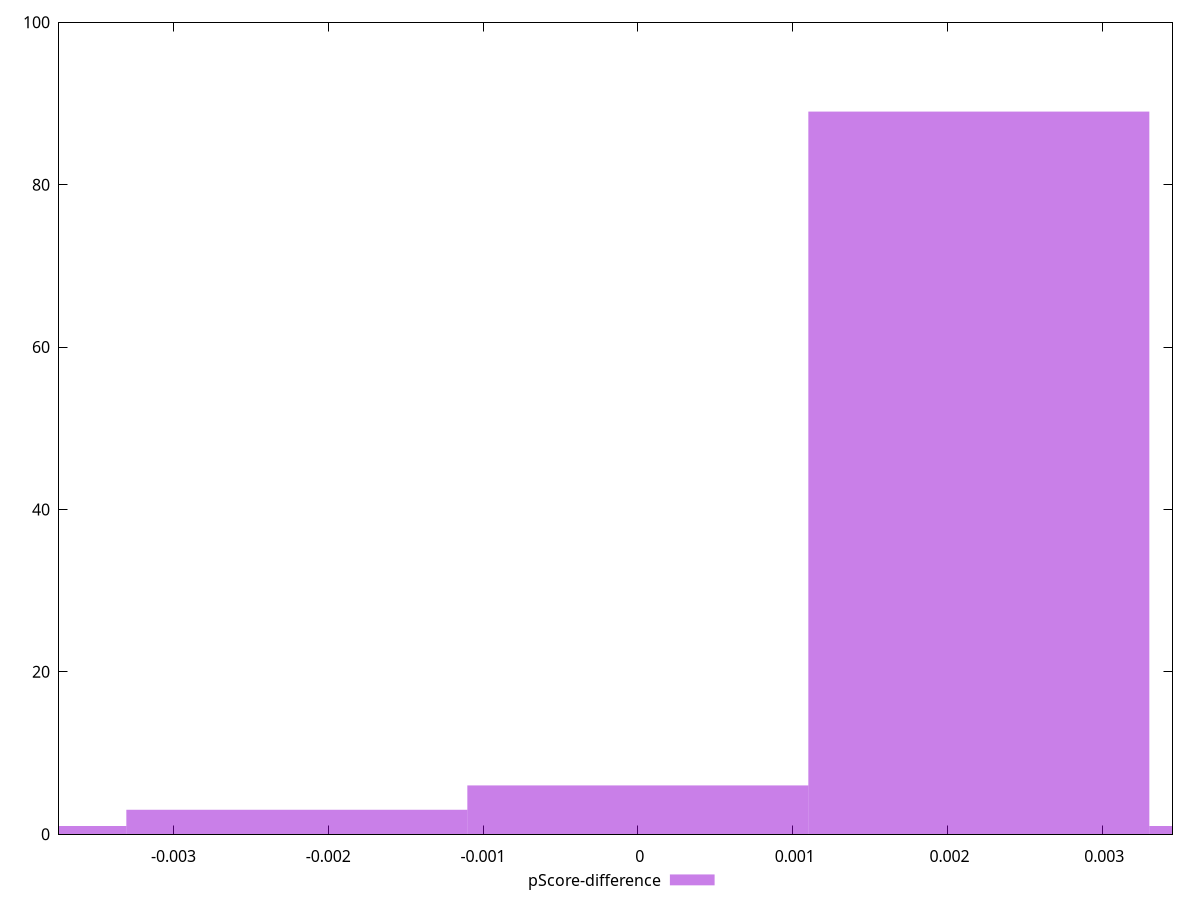 reset

$pScoreDifference <<EOF
0.0022027777458644227 89
-0.0022027777458644227 3
0.004405555491728845 1
0 6
-0.004405555491728845 1
EOF

set key outside below
set boxwidth 0.0022027777458644227
set xrange [-0.0037391615482569307:0.003453745564102051]
set yrange [0:100]
set trange [0:100]
set style fill transparent solid 0.5 noborder
set terminal svg size 640, 490 enhanced background rgb 'white'
set output "report_00017_2021-02-10T15-08-03.406Z/first-cpu-idle/samples/pages+cached/pScore-difference/histogram.svg"

plot $pScoreDifference title "pScore-difference" with boxes

reset
